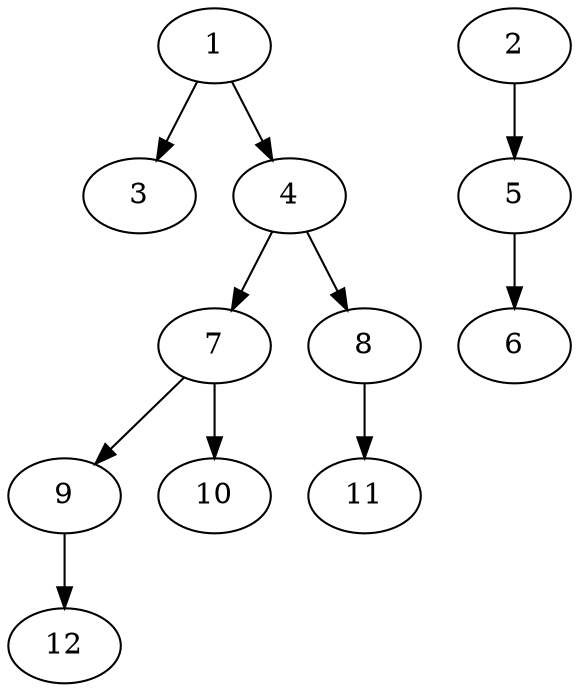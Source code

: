 // DAG (tier=1-easy, mode=data, n=12, ccr=0.325, fat=0.476, density=0.289, regular=0.777, jump=0.041, mindata=1048576, maxdata=8388608)
// DAG automatically generated by daggen at Sun Aug 24 16:33:32 2025
// /home/ermia/Project/Environments/daggen/bin/daggen --dot --ccr 0.325 --fat 0.476 --regular 0.777 --density 0.289 --jump 0.041 --mindata 1048576 --maxdata 8388608 -n 12 
digraph G {
  1 [size="595849452237775744", alpha="0.02", expect_size="297924726118887872"]
  1 -> 3 [size ="237596282191872"]
  1 -> 4 [size ="237596282191872"]
  2 [size="9493189601090182", alpha="0.05", expect_size="4746594800545091"]
  2 -> 5 [size ="517322175414272"]
  3 [size="29056087724563560", alpha="0.08", expect_size="14528043862281780"]
  4 [size="25224287678948704256", alpha="0.05", expect_size="12612143839474352128"]
  4 -> 7 [size ="68807523565568"]
  4 -> 8 [size ="68807523565568"]
  5 [size="23977164416120520704", alpha="0.05", expect_size="11988582208060260352"]
  5 -> 6 [size ="66520453480448"]
  6 [size="21512414969938837504", alpha="0.11", expect_size="10756207484969418752"]
  7 [size="826288015134951296", alpha="0.12", expect_size="413144007567475648"]
  7 -> 9 [size ="313984959905792"]
  7 -> 10 [size ="313984959905792"]
  8 [size="7644202050841388", alpha="0.05", expect_size="3822101025420694"]
  8 -> 11 [size ="278120640806912"]
  9 [size="832975326543200", alpha="0.03", expect_size="416487663271600"]
  9 -> 12 [size ="52344947474432"]
  10 [size="82683703102209600", alpha="0.12", expect_size="41341851551104800"]
  11 [size="151050650779447232", alpha="0.10", expect_size="75525325389723616"]
  12 [size="975580403925677568", alpha="0.04", expect_size="487790201962838784"]
}